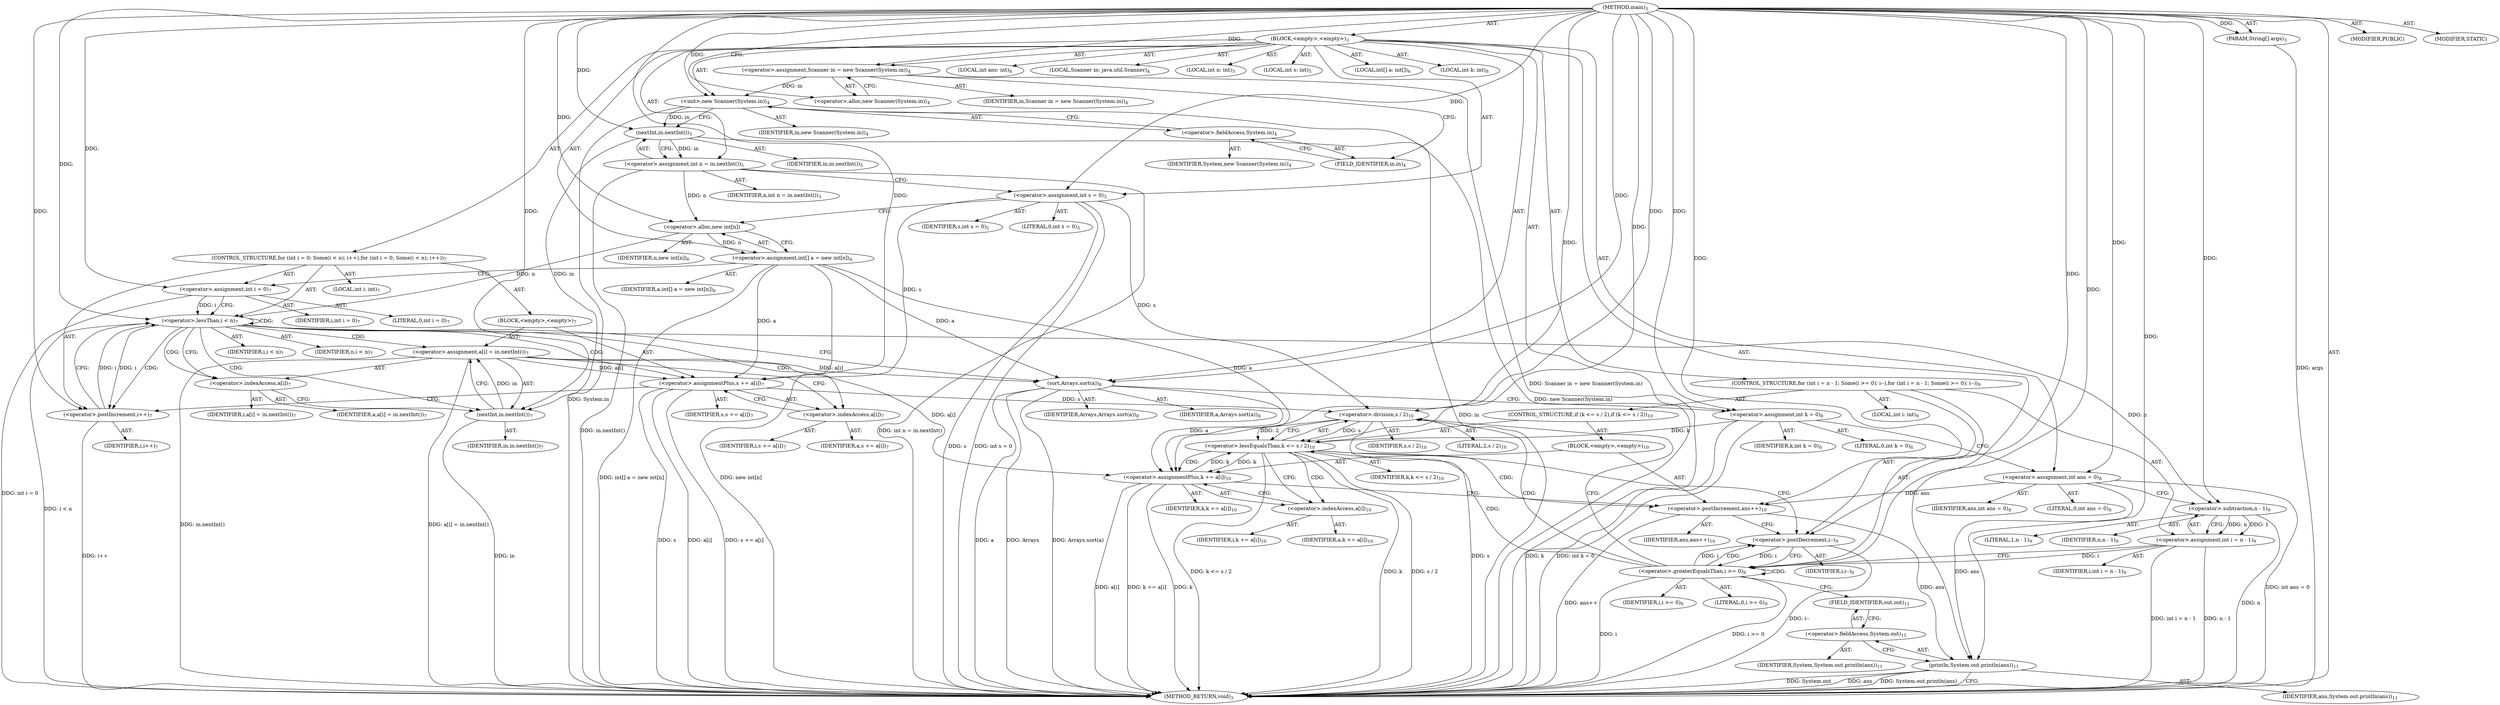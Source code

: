 digraph "main" {  
"19" [label = <(METHOD,main)<SUB>3</SUB>> ]
"20" [label = <(PARAM,String[] args)<SUB>3</SUB>> ]
"21" [label = <(BLOCK,&lt;empty&gt;,&lt;empty&gt;)<SUB>3</SUB>> ]
"4" [label = <(LOCAL,Scanner in: java.util.Scanner)<SUB>4</SUB>> ]
"22" [label = <(&lt;operator&gt;.assignment,Scanner in = new Scanner(System.in))<SUB>4</SUB>> ]
"23" [label = <(IDENTIFIER,in,Scanner in = new Scanner(System.in))<SUB>4</SUB>> ]
"24" [label = <(&lt;operator&gt;.alloc,new Scanner(System.in))<SUB>4</SUB>> ]
"25" [label = <(&lt;init&gt;,new Scanner(System.in))<SUB>4</SUB>> ]
"3" [label = <(IDENTIFIER,in,new Scanner(System.in))<SUB>4</SUB>> ]
"26" [label = <(&lt;operator&gt;.fieldAccess,System.in)<SUB>4</SUB>> ]
"27" [label = <(IDENTIFIER,System,new Scanner(System.in))<SUB>4</SUB>> ]
"28" [label = <(FIELD_IDENTIFIER,in,in)<SUB>4</SUB>> ]
"29" [label = <(LOCAL,int n: int)<SUB>5</SUB>> ]
"30" [label = <(LOCAL,int s: int)<SUB>5</SUB>> ]
"31" [label = <(&lt;operator&gt;.assignment,int n = in.nextInt())<SUB>5</SUB>> ]
"32" [label = <(IDENTIFIER,n,int n = in.nextInt())<SUB>5</SUB>> ]
"33" [label = <(nextInt,in.nextInt())<SUB>5</SUB>> ]
"34" [label = <(IDENTIFIER,in,in.nextInt())<SUB>5</SUB>> ]
"35" [label = <(&lt;operator&gt;.assignment,int s = 0)<SUB>5</SUB>> ]
"36" [label = <(IDENTIFIER,s,int s = 0)<SUB>5</SUB>> ]
"37" [label = <(LITERAL,0,int s = 0)<SUB>5</SUB>> ]
"38" [label = <(LOCAL,int[] a: int[])<SUB>6</SUB>> ]
"39" [label = <(&lt;operator&gt;.assignment,int[] a = new int[n])<SUB>6</SUB>> ]
"40" [label = <(IDENTIFIER,a,int[] a = new int[n])<SUB>6</SUB>> ]
"41" [label = <(&lt;operator&gt;.alloc,new int[n])> ]
"42" [label = <(IDENTIFIER,n,new int[n])<SUB>6</SUB>> ]
"43" [label = <(CONTROL_STRUCTURE,for (int i = 0; Some(i &lt; n); i++),for (int i = 0; Some(i &lt; n); i++))<SUB>7</SUB>> ]
"44" [label = <(LOCAL,int i: int)<SUB>7</SUB>> ]
"45" [label = <(&lt;operator&gt;.assignment,int i = 0)<SUB>7</SUB>> ]
"46" [label = <(IDENTIFIER,i,int i = 0)<SUB>7</SUB>> ]
"47" [label = <(LITERAL,0,int i = 0)<SUB>7</SUB>> ]
"48" [label = <(&lt;operator&gt;.lessThan,i &lt; n)<SUB>7</SUB>> ]
"49" [label = <(IDENTIFIER,i,i &lt; n)<SUB>7</SUB>> ]
"50" [label = <(IDENTIFIER,n,i &lt; n)<SUB>7</SUB>> ]
"51" [label = <(&lt;operator&gt;.postIncrement,i++)<SUB>7</SUB>> ]
"52" [label = <(IDENTIFIER,i,i++)<SUB>7</SUB>> ]
"53" [label = <(BLOCK,&lt;empty&gt;,&lt;empty&gt;)<SUB>7</SUB>> ]
"54" [label = <(&lt;operator&gt;.assignment,a[i] = in.nextInt())<SUB>7</SUB>> ]
"55" [label = <(&lt;operator&gt;.indexAccess,a[i])<SUB>7</SUB>> ]
"56" [label = <(IDENTIFIER,a,a[i] = in.nextInt())<SUB>7</SUB>> ]
"57" [label = <(IDENTIFIER,i,a[i] = in.nextInt())<SUB>7</SUB>> ]
"58" [label = <(nextInt,in.nextInt())<SUB>7</SUB>> ]
"59" [label = <(IDENTIFIER,in,in.nextInt())<SUB>7</SUB>> ]
"60" [label = <(&lt;operator&gt;.assignmentPlus,s += a[i])<SUB>7</SUB>> ]
"61" [label = <(IDENTIFIER,s,s += a[i])<SUB>7</SUB>> ]
"62" [label = <(&lt;operator&gt;.indexAccess,a[i])<SUB>7</SUB>> ]
"63" [label = <(IDENTIFIER,a,s += a[i])<SUB>7</SUB>> ]
"64" [label = <(IDENTIFIER,i,s += a[i])<SUB>7</SUB>> ]
"65" [label = <(sort,Arrays.sort(a))<SUB>8</SUB>> ]
"66" [label = <(IDENTIFIER,Arrays,Arrays.sort(a))<SUB>8</SUB>> ]
"67" [label = <(IDENTIFIER,a,Arrays.sort(a))<SUB>8</SUB>> ]
"68" [label = <(LOCAL,int k: int)<SUB>8</SUB>> ]
"69" [label = <(LOCAL,int ans: int)<SUB>8</SUB>> ]
"70" [label = <(&lt;operator&gt;.assignment,int k = 0)<SUB>8</SUB>> ]
"71" [label = <(IDENTIFIER,k,int k = 0)<SUB>8</SUB>> ]
"72" [label = <(LITERAL,0,int k = 0)<SUB>8</SUB>> ]
"73" [label = <(&lt;operator&gt;.assignment,int ans = 0)<SUB>8</SUB>> ]
"74" [label = <(IDENTIFIER,ans,int ans = 0)<SUB>8</SUB>> ]
"75" [label = <(LITERAL,0,int ans = 0)<SUB>8</SUB>> ]
"76" [label = <(CONTROL_STRUCTURE,for (int i = n - 1; Some(i &gt;= 0); i--),for (int i = n - 1; Some(i &gt;= 0); i--))<SUB>9</SUB>> ]
"77" [label = <(LOCAL,int i: int)<SUB>9</SUB>> ]
"78" [label = <(&lt;operator&gt;.assignment,int i = n - 1)<SUB>9</SUB>> ]
"79" [label = <(IDENTIFIER,i,int i = n - 1)<SUB>9</SUB>> ]
"80" [label = <(&lt;operator&gt;.subtraction,n - 1)<SUB>9</SUB>> ]
"81" [label = <(IDENTIFIER,n,n - 1)<SUB>9</SUB>> ]
"82" [label = <(LITERAL,1,n - 1)<SUB>9</SUB>> ]
"83" [label = <(&lt;operator&gt;.greaterEqualsThan,i &gt;= 0)<SUB>9</SUB>> ]
"84" [label = <(IDENTIFIER,i,i &gt;= 0)<SUB>9</SUB>> ]
"85" [label = <(LITERAL,0,i &gt;= 0)<SUB>9</SUB>> ]
"86" [label = <(&lt;operator&gt;.postDecrement,i--)<SUB>9</SUB>> ]
"87" [label = <(IDENTIFIER,i,i--)<SUB>9</SUB>> ]
"88" [label = <(CONTROL_STRUCTURE,if (k &lt;= s / 2),if (k &lt;= s / 2))<SUB>10</SUB>> ]
"89" [label = <(&lt;operator&gt;.lessEqualsThan,k &lt;= s / 2)<SUB>10</SUB>> ]
"90" [label = <(IDENTIFIER,k,k &lt;= s / 2)<SUB>10</SUB>> ]
"91" [label = <(&lt;operator&gt;.division,s / 2)<SUB>10</SUB>> ]
"92" [label = <(IDENTIFIER,s,s / 2)<SUB>10</SUB>> ]
"93" [label = <(LITERAL,2,s / 2)<SUB>10</SUB>> ]
"94" [label = <(BLOCK,&lt;empty&gt;,&lt;empty&gt;)<SUB>10</SUB>> ]
"95" [label = <(&lt;operator&gt;.assignmentPlus,k += a[i])<SUB>10</SUB>> ]
"96" [label = <(IDENTIFIER,k,k += a[i])<SUB>10</SUB>> ]
"97" [label = <(&lt;operator&gt;.indexAccess,a[i])<SUB>10</SUB>> ]
"98" [label = <(IDENTIFIER,a,k += a[i])<SUB>10</SUB>> ]
"99" [label = <(IDENTIFIER,i,k += a[i])<SUB>10</SUB>> ]
"100" [label = <(&lt;operator&gt;.postIncrement,ans++)<SUB>10</SUB>> ]
"101" [label = <(IDENTIFIER,ans,ans++)<SUB>10</SUB>> ]
"102" [label = <(println,System.out.println(ans))<SUB>11</SUB>> ]
"103" [label = <(&lt;operator&gt;.fieldAccess,System.out)<SUB>11</SUB>> ]
"104" [label = <(IDENTIFIER,System,System.out.println(ans))<SUB>11</SUB>> ]
"105" [label = <(FIELD_IDENTIFIER,out,out)<SUB>11</SUB>> ]
"106" [label = <(IDENTIFIER,ans,System.out.println(ans))<SUB>11</SUB>> ]
"107" [label = <(MODIFIER,PUBLIC)> ]
"108" [label = <(MODIFIER,STATIC)> ]
"109" [label = <(METHOD_RETURN,void)<SUB>3</SUB>> ]
  "19" -> "20"  [ label = "AST: "] 
  "19" -> "21"  [ label = "AST: "] 
  "19" -> "107"  [ label = "AST: "] 
  "19" -> "108"  [ label = "AST: "] 
  "19" -> "109"  [ label = "AST: "] 
  "21" -> "4"  [ label = "AST: "] 
  "21" -> "22"  [ label = "AST: "] 
  "21" -> "25"  [ label = "AST: "] 
  "21" -> "29"  [ label = "AST: "] 
  "21" -> "30"  [ label = "AST: "] 
  "21" -> "31"  [ label = "AST: "] 
  "21" -> "35"  [ label = "AST: "] 
  "21" -> "38"  [ label = "AST: "] 
  "21" -> "39"  [ label = "AST: "] 
  "21" -> "43"  [ label = "AST: "] 
  "21" -> "65"  [ label = "AST: "] 
  "21" -> "68"  [ label = "AST: "] 
  "21" -> "69"  [ label = "AST: "] 
  "21" -> "70"  [ label = "AST: "] 
  "21" -> "73"  [ label = "AST: "] 
  "21" -> "76"  [ label = "AST: "] 
  "21" -> "102"  [ label = "AST: "] 
  "22" -> "23"  [ label = "AST: "] 
  "22" -> "24"  [ label = "AST: "] 
  "25" -> "3"  [ label = "AST: "] 
  "25" -> "26"  [ label = "AST: "] 
  "26" -> "27"  [ label = "AST: "] 
  "26" -> "28"  [ label = "AST: "] 
  "31" -> "32"  [ label = "AST: "] 
  "31" -> "33"  [ label = "AST: "] 
  "33" -> "34"  [ label = "AST: "] 
  "35" -> "36"  [ label = "AST: "] 
  "35" -> "37"  [ label = "AST: "] 
  "39" -> "40"  [ label = "AST: "] 
  "39" -> "41"  [ label = "AST: "] 
  "41" -> "42"  [ label = "AST: "] 
  "43" -> "44"  [ label = "AST: "] 
  "43" -> "45"  [ label = "AST: "] 
  "43" -> "48"  [ label = "AST: "] 
  "43" -> "51"  [ label = "AST: "] 
  "43" -> "53"  [ label = "AST: "] 
  "45" -> "46"  [ label = "AST: "] 
  "45" -> "47"  [ label = "AST: "] 
  "48" -> "49"  [ label = "AST: "] 
  "48" -> "50"  [ label = "AST: "] 
  "51" -> "52"  [ label = "AST: "] 
  "53" -> "54"  [ label = "AST: "] 
  "53" -> "60"  [ label = "AST: "] 
  "54" -> "55"  [ label = "AST: "] 
  "54" -> "58"  [ label = "AST: "] 
  "55" -> "56"  [ label = "AST: "] 
  "55" -> "57"  [ label = "AST: "] 
  "58" -> "59"  [ label = "AST: "] 
  "60" -> "61"  [ label = "AST: "] 
  "60" -> "62"  [ label = "AST: "] 
  "62" -> "63"  [ label = "AST: "] 
  "62" -> "64"  [ label = "AST: "] 
  "65" -> "66"  [ label = "AST: "] 
  "65" -> "67"  [ label = "AST: "] 
  "70" -> "71"  [ label = "AST: "] 
  "70" -> "72"  [ label = "AST: "] 
  "73" -> "74"  [ label = "AST: "] 
  "73" -> "75"  [ label = "AST: "] 
  "76" -> "77"  [ label = "AST: "] 
  "76" -> "78"  [ label = "AST: "] 
  "76" -> "83"  [ label = "AST: "] 
  "76" -> "86"  [ label = "AST: "] 
  "76" -> "88"  [ label = "AST: "] 
  "78" -> "79"  [ label = "AST: "] 
  "78" -> "80"  [ label = "AST: "] 
  "80" -> "81"  [ label = "AST: "] 
  "80" -> "82"  [ label = "AST: "] 
  "83" -> "84"  [ label = "AST: "] 
  "83" -> "85"  [ label = "AST: "] 
  "86" -> "87"  [ label = "AST: "] 
  "88" -> "89"  [ label = "AST: "] 
  "88" -> "94"  [ label = "AST: "] 
  "89" -> "90"  [ label = "AST: "] 
  "89" -> "91"  [ label = "AST: "] 
  "91" -> "92"  [ label = "AST: "] 
  "91" -> "93"  [ label = "AST: "] 
  "94" -> "95"  [ label = "AST: "] 
  "94" -> "100"  [ label = "AST: "] 
  "95" -> "96"  [ label = "AST: "] 
  "95" -> "97"  [ label = "AST: "] 
  "97" -> "98"  [ label = "AST: "] 
  "97" -> "99"  [ label = "AST: "] 
  "100" -> "101"  [ label = "AST: "] 
  "102" -> "103"  [ label = "AST: "] 
  "102" -> "106"  [ label = "AST: "] 
  "103" -> "104"  [ label = "AST: "] 
  "103" -> "105"  [ label = "AST: "] 
  "22" -> "28"  [ label = "CFG: "] 
  "25" -> "33"  [ label = "CFG: "] 
  "31" -> "35"  [ label = "CFG: "] 
  "35" -> "41"  [ label = "CFG: "] 
  "39" -> "45"  [ label = "CFG: "] 
  "65" -> "70"  [ label = "CFG: "] 
  "70" -> "73"  [ label = "CFG: "] 
  "73" -> "80"  [ label = "CFG: "] 
  "102" -> "109"  [ label = "CFG: "] 
  "24" -> "22"  [ label = "CFG: "] 
  "26" -> "25"  [ label = "CFG: "] 
  "33" -> "31"  [ label = "CFG: "] 
  "41" -> "39"  [ label = "CFG: "] 
  "45" -> "48"  [ label = "CFG: "] 
  "48" -> "55"  [ label = "CFG: "] 
  "48" -> "65"  [ label = "CFG: "] 
  "51" -> "48"  [ label = "CFG: "] 
  "78" -> "83"  [ label = "CFG: "] 
  "83" -> "91"  [ label = "CFG: "] 
  "83" -> "105"  [ label = "CFG: "] 
  "86" -> "83"  [ label = "CFG: "] 
  "103" -> "102"  [ label = "CFG: "] 
  "28" -> "26"  [ label = "CFG: "] 
  "54" -> "62"  [ label = "CFG: "] 
  "60" -> "51"  [ label = "CFG: "] 
  "80" -> "78"  [ label = "CFG: "] 
  "89" -> "97"  [ label = "CFG: "] 
  "89" -> "86"  [ label = "CFG: "] 
  "105" -> "103"  [ label = "CFG: "] 
  "55" -> "58"  [ label = "CFG: "] 
  "58" -> "54"  [ label = "CFG: "] 
  "62" -> "60"  [ label = "CFG: "] 
  "91" -> "89"  [ label = "CFG: "] 
  "95" -> "100"  [ label = "CFG: "] 
  "100" -> "86"  [ label = "CFG: "] 
  "97" -> "95"  [ label = "CFG: "] 
  "19" -> "24"  [ label = "CFG: "] 
  "20" -> "109"  [ label = "DDG: args"] 
  "22" -> "109"  [ label = "DDG: Scanner in = new Scanner(System.in)"] 
  "25" -> "109"  [ label = "DDG: System.in"] 
  "25" -> "109"  [ label = "DDG: new Scanner(System.in)"] 
  "33" -> "109"  [ label = "DDG: in"] 
  "31" -> "109"  [ label = "DDG: in.nextInt()"] 
  "31" -> "109"  [ label = "DDG: int n = in.nextInt()"] 
  "35" -> "109"  [ label = "DDG: s"] 
  "35" -> "109"  [ label = "DDG: int s = 0"] 
  "39" -> "109"  [ label = "DDG: new int[n]"] 
  "39" -> "109"  [ label = "DDG: int[] a = new int[n]"] 
  "45" -> "109"  [ label = "DDG: int i = 0"] 
  "48" -> "109"  [ label = "DDG: i &lt; n"] 
  "65" -> "109"  [ label = "DDG: a"] 
  "65" -> "109"  [ label = "DDG: Arrays.sort(a)"] 
  "70" -> "109"  [ label = "DDG: k"] 
  "70" -> "109"  [ label = "DDG: int k = 0"] 
  "73" -> "109"  [ label = "DDG: int ans = 0"] 
  "80" -> "109"  [ label = "DDG: n"] 
  "78" -> "109"  [ label = "DDG: n - 1"] 
  "78" -> "109"  [ label = "DDG: int i = n - 1"] 
  "83" -> "109"  [ label = "DDG: i"] 
  "83" -> "109"  [ label = "DDG: i &gt;= 0"] 
  "102" -> "109"  [ label = "DDG: System.out"] 
  "102" -> "109"  [ label = "DDG: ans"] 
  "102" -> "109"  [ label = "DDG: System.out.println(ans)"] 
  "89" -> "109"  [ label = "DDG: k"] 
  "91" -> "109"  [ label = "DDG: s"] 
  "89" -> "109"  [ label = "DDG: s / 2"] 
  "89" -> "109"  [ label = "DDG: k &lt;= s / 2"] 
  "95" -> "109"  [ label = "DDG: k"] 
  "95" -> "109"  [ label = "DDG: a[i]"] 
  "95" -> "109"  [ label = "DDG: k += a[i]"] 
  "100" -> "109"  [ label = "DDG: ans++"] 
  "86" -> "109"  [ label = "DDG: i--"] 
  "58" -> "109"  [ label = "DDG: in"] 
  "54" -> "109"  [ label = "DDG: in.nextInt()"] 
  "54" -> "109"  [ label = "DDG: a[i] = in.nextInt()"] 
  "60" -> "109"  [ label = "DDG: s"] 
  "60" -> "109"  [ label = "DDG: a[i]"] 
  "60" -> "109"  [ label = "DDG: s += a[i]"] 
  "51" -> "109"  [ label = "DDG: i++"] 
  "65" -> "109"  [ label = "DDG: Arrays"] 
  "19" -> "20"  [ label = "DDG: "] 
  "19" -> "22"  [ label = "DDG: "] 
  "33" -> "31"  [ label = "DDG: in"] 
  "19" -> "35"  [ label = "DDG: "] 
  "41" -> "39"  [ label = "DDG: n"] 
  "19" -> "70"  [ label = "DDG: "] 
  "19" -> "73"  [ label = "DDG: "] 
  "22" -> "25"  [ label = "DDG: in"] 
  "19" -> "25"  [ label = "DDG: "] 
  "19" -> "45"  [ label = "DDG: "] 
  "19" -> "65"  [ label = "DDG: "] 
  "39" -> "65"  [ label = "DDG: a"] 
  "54" -> "65"  [ label = "DDG: a[i]"] 
  "80" -> "78"  [ label = "DDG: n"] 
  "80" -> "78"  [ label = "DDG: 1"] 
  "73" -> "102"  [ label = "DDG: ans"] 
  "100" -> "102"  [ label = "DDG: ans"] 
  "19" -> "102"  [ label = "DDG: "] 
  "25" -> "33"  [ label = "DDG: in"] 
  "19" -> "33"  [ label = "DDG: "] 
  "31" -> "41"  [ label = "DDG: n"] 
  "19" -> "41"  [ label = "DDG: "] 
  "45" -> "48"  [ label = "DDG: i"] 
  "51" -> "48"  [ label = "DDG: i"] 
  "19" -> "48"  [ label = "DDG: "] 
  "41" -> "48"  [ label = "DDG: n"] 
  "48" -> "51"  [ label = "DDG: i"] 
  "19" -> "51"  [ label = "DDG: "] 
  "58" -> "54"  [ label = "DDG: in"] 
  "39" -> "60"  [ label = "DDG: a"] 
  "54" -> "60"  [ label = "DDG: a[i]"] 
  "78" -> "83"  [ label = "DDG: i"] 
  "86" -> "83"  [ label = "DDG: i"] 
  "19" -> "83"  [ label = "DDG: "] 
  "83" -> "86"  [ label = "DDG: i"] 
  "19" -> "86"  [ label = "DDG: "] 
  "35" -> "60"  [ label = "DDG: s"] 
  "19" -> "60"  [ label = "DDG: "] 
  "48" -> "80"  [ label = "DDG: n"] 
  "19" -> "80"  [ label = "DDG: "] 
  "70" -> "89"  [ label = "DDG: k"] 
  "95" -> "89"  [ label = "DDG: k"] 
  "19" -> "89"  [ label = "DDG: "] 
  "91" -> "89"  [ label = "DDG: s"] 
  "91" -> "89"  [ label = "DDG: 2"] 
  "65" -> "95"  [ label = "DDG: a"] 
  "39" -> "95"  [ label = "DDG: a"] 
  "54" -> "95"  [ label = "DDG: a[i]"] 
  "33" -> "58"  [ label = "DDG: in"] 
  "19" -> "58"  [ label = "DDG: "] 
  "35" -> "91"  [ label = "DDG: s"] 
  "60" -> "91"  [ label = "DDG: s"] 
  "19" -> "91"  [ label = "DDG: "] 
  "89" -> "95"  [ label = "DDG: k"] 
  "19" -> "95"  [ label = "DDG: "] 
  "73" -> "100"  [ label = "DDG: ans"] 
  "19" -> "100"  [ label = "DDG: "] 
  "48" -> "48"  [ label = "CDG: "] 
  "48" -> "58"  [ label = "CDG: "] 
  "48" -> "60"  [ label = "CDG: "] 
  "48" -> "51"  [ label = "CDG: "] 
  "48" -> "55"  [ label = "CDG: "] 
  "48" -> "54"  [ label = "CDG: "] 
  "48" -> "62"  [ label = "CDG: "] 
  "83" -> "83"  [ label = "CDG: "] 
  "83" -> "89"  [ label = "CDG: "] 
  "83" -> "91"  [ label = "CDG: "] 
  "83" -> "86"  [ label = "CDG: "] 
  "89" -> "100"  [ label = "CDG: "] 
  "89" -> "95"  [ label = "CDG: "] 
  "89" -> "97"  [ label = "CDG: "] 
}
